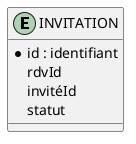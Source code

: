 @startuml invitation_service_mcd

entity "INVITATION" as Invitation {
  *id : identifiant
  rdvId
  invitéId
  statut
}

@enduml
